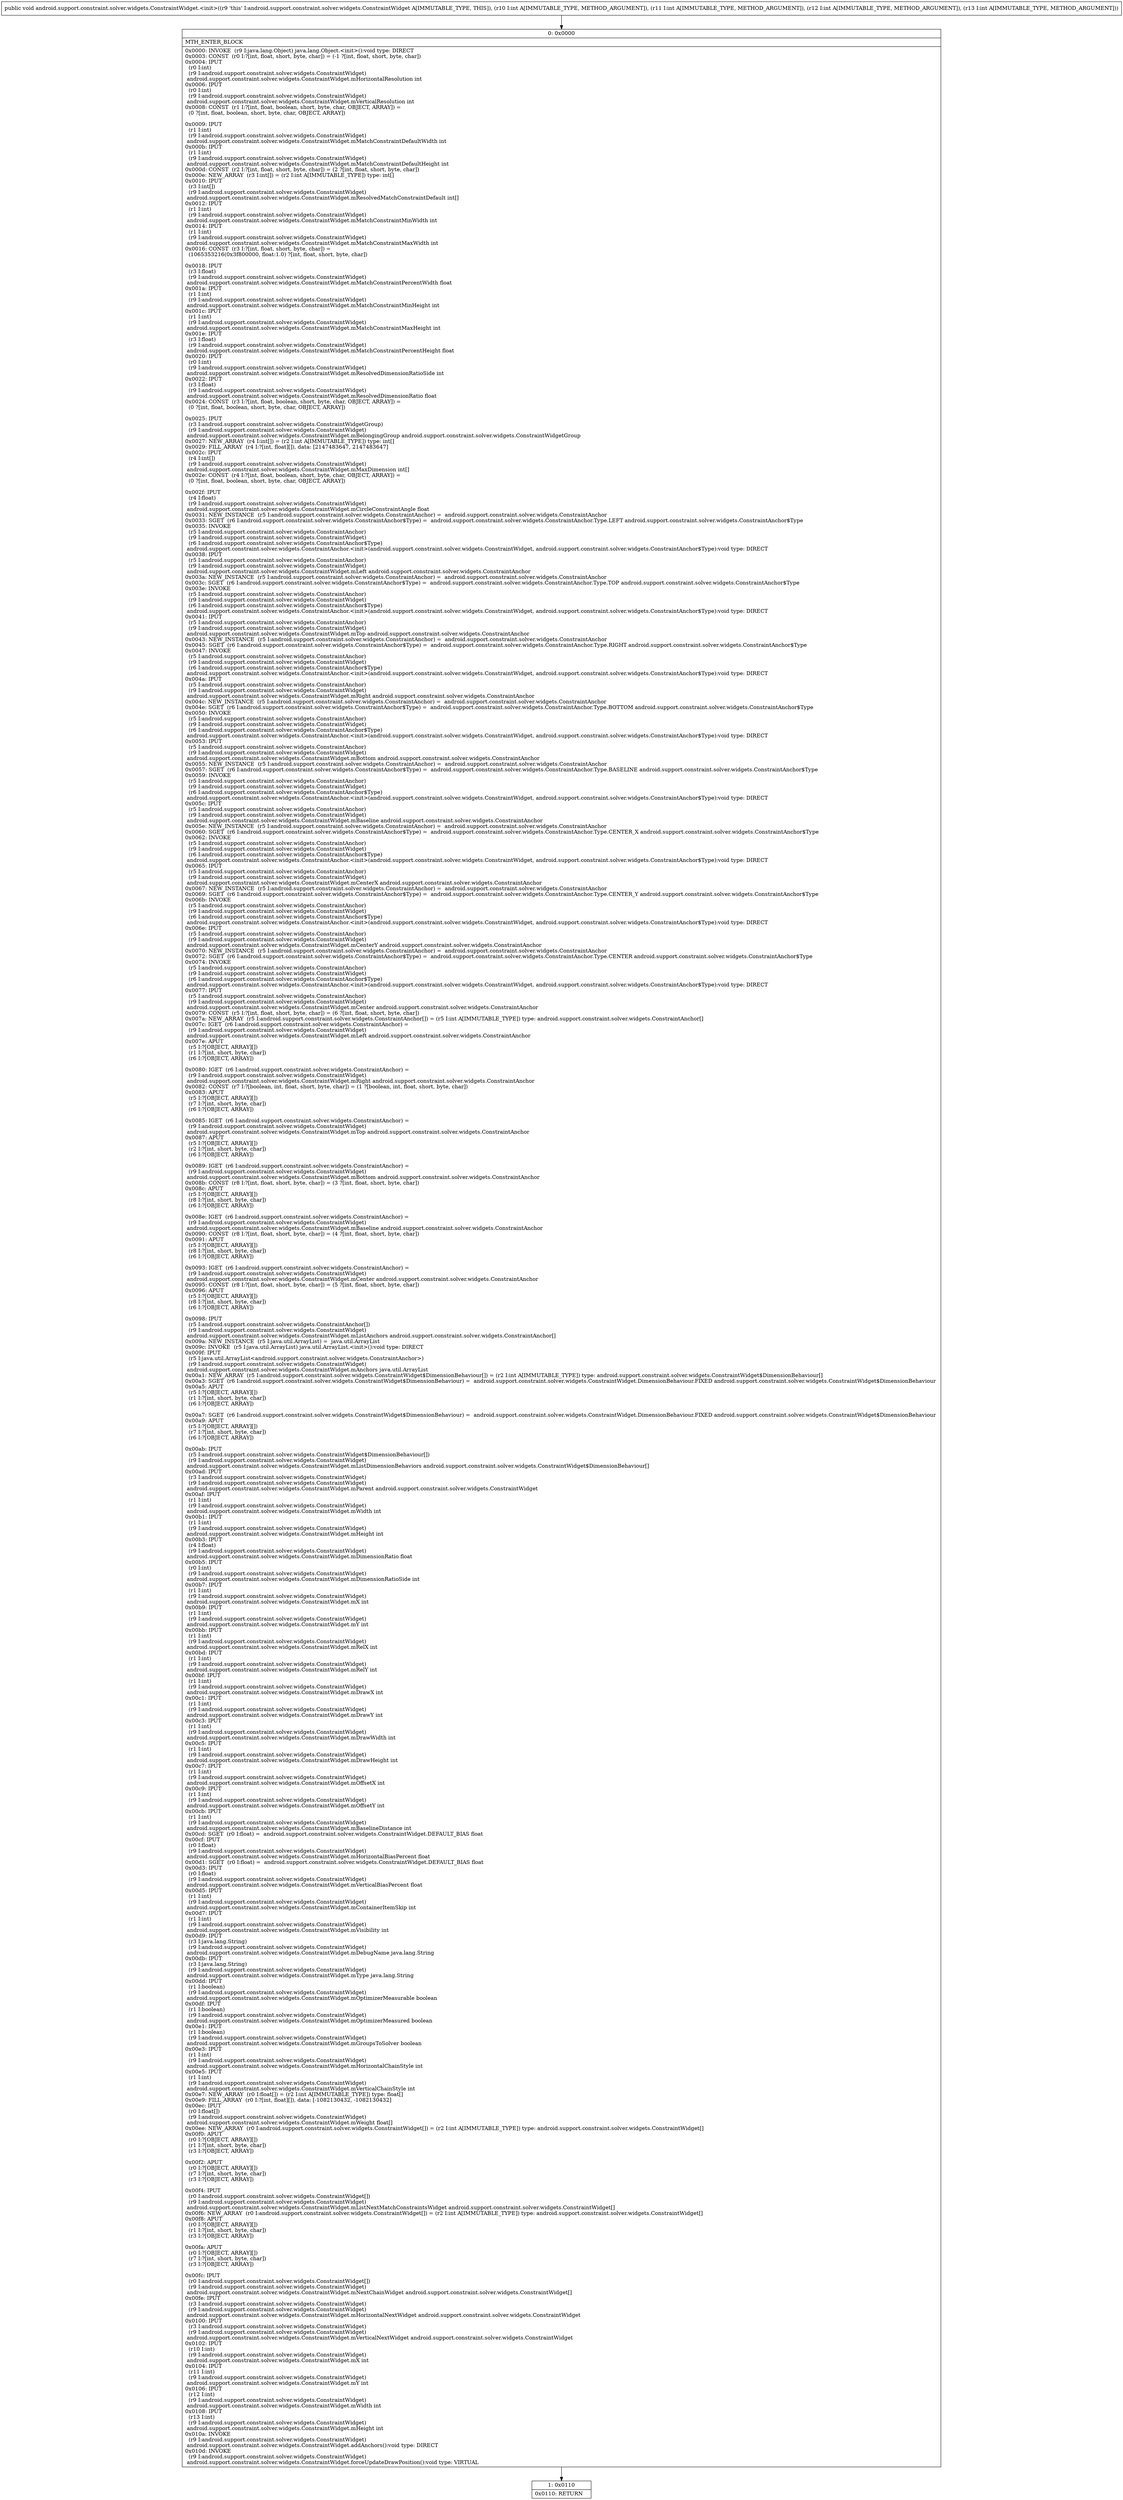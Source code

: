 digraph "CFG forandroid.support.constraint.solver.widgets.ConstraintWidget.\<init\>(IIII)V" {
Node_0 [shape=record,label="{0\:\ 0x0000|MTH_ENTER_BLOCK\l|0x0000: INVOKE  (r9 I:java.lang.Object) java.lang.Object.\<init\>():void type: DIRECT \l0x0003: CONST  (r0 I:?[int, float, short, byte, char]) = (\-1 ?[int, float, short, byte, char]) \l0x0004: IPUT  \l  (r0 I:int)\l  (r9 I:android.support.constraint.solver.widgets.ConstraintWidget)\l android.support.constraint.solver.widgets.ConstraintWidget.mHorizontalResolution int \l0x0006: IPUT  \l  (r0 I:int)\l  (r9 I:android.support.constraint.solver.widgets.ConstraintWidget)\l android.support.constraint.solver.widgets.ConstraintWidget.mVerticalResolution int \l0x0008: CONST  (r1 I:?[int, float, boolean, short, byte, char, OBJECT, ARRAY]) = \l  (0 ?[int, float, boolean, short, byte, char, OBJECT, ARRAY])\l \l0x0009: IPUT  \l  (r1 I:int)\l  (r9 I:android.support.constraint.solver.widgets.ConstraintWidget)\l android.support.constraint.solver.widgets.ConstraintWidget.mMatchConstraintDefaultWidth int \l0x000b: IPUT  \l  (r1 I:int)\l  (r9 I:android.support.constraint.solver.widgets.ConstraintWidget)\l android.support.constraint.solver.widgets.ConstraintWidget.mMatchConstraintDefaultHeight int \l0x000d: CONST  (r2 I:?[int, float, short, byte, char]) = (2 ?[int, float, short, byte, char]) \l0x000e: NEW_ARRAY  (r3 I:int[]) = (r2 I:int A[IMMUTABLE_TYPE]) type: int[] \l0x0010: IPUT  \l  (r3 I:int[])\l  (r9 I:android.support.constraint.solver.widgets.ConstraintWidget)\l android.support.constraint.solver.widgets.ConstraintWidget.mResolvedMatchConstraintDefault int[] \l0x0012: IPUT  \l  (r1 I:int)\l  (r9 I:android.support.constraint.solver.widgets.ConstraintWidget)\l android.support.constraint.solver.widgets.ConstraintWidget.mMatchConstraintMinWidth int \l0x0014: IPUT  \l  (r1 I:int)\l  (r9 I:android.support.constraint.solver.widgets.ConstraintWidget)\l android.support.constraint.solver.widgets.ConstraintWidget.mMatchConstraintMaxWidth int \l0x0016: CONST  (r3 I:?[int, float, short, byte, char]) = \l  (1065353216(0x3f800000, float:1.0) ?[int, float, short, byte, char])\l \l0x0018: IPUT  \l  (r3 I:float)\l  (r9 I:android.support.constraint.solver.widgets.ConstraintWidget)\l android.support.constraint.solver.widgets.ConstraintWidget.mMatchConstraintPercentWidth float \l0x001a: IPUT  \l  (r1 I:int)\l  (r9 I:android.support.constraint.solver.widgets.ConstraintWidget)\l android.support.constraint.solver.widgets.ConstraintWidget.mMatchConstraintMinHeight int \l0x001c: IPUT  \l  (r1 I:int)\l  (r9 I:android.support.constraint.solver.widgets.ConstraintWidget)\l android.support.constraint.solver.widgets.ConstraintWidget.mMatchConstraintMaxHeight int \l0x001e: IPUT  \l  (r3 I:float)\l  (r9 I:android.support.constraint.solver.widgets.ConstraintWidget)\l android.support.constraint.solver.widgets.ConstraintWidget.mMatchConstraintPercentHeight float \l0x0020: IPUT  \l  (r0 I:int)\l  (r9 I:android.support.constraint.solver.widgets.ConstraintWidget)\l android.support.constraint.solver.widgets.ConstraintWidget.mResolvedDimensionRatioSide int \l0x0022: IPUT  \l  (r3 I:float)\l  (r9 I:android.support.constraint.solver.widgets.ConstraintWidget)\l android.support.constraint.solver.widgets.ConstraintWidget.mResolvedDimensionRatio float \l0x0024: CONST  (r3 I:?[int, float, boolean, short, byte, char, OBJECT, ARRAY]) = \l  (0 ?[int, float, boolean, short, byte, char, OBJECT, ARRAY])\l \l0x0025: IPUT  \l  (r3 I:android.support.constraint.solver.widgets.ConstraintWidgetGroup)\l  (r9 I:android.support.constraint.solver.widgets.ConstraintWidget)\l android.support.constraint.solver.widgets.ConstraintWidget.mBelongingGroup android.support.constraint.solver.widgets.ConstraintWidgetGroup \l0x0027: NEW_ARRAY  (r4 I:int[]) = (r2 I:int A[IMMUTABLE_TYPE]) type: int[] \l0x0029: FILL_ARRAY  (r4 I:?[int, float][]), data: [2147483647, 2147483647] \l0x002c: IPUT  \l  (r4 I:int[])\l  (r9 I:android.support.constraint.solver.widgets.ConstraintWidget)\l android.support.constraint.solver.widgets.ConstraintWidget.mMaxDimension int[] \l0x002e: CONST  (r4 I:?[int, float, boolean, short, byte, char, OBJECT, ARRAY]) = \l  (0 ?[int, float, boolean, short, byte, char, OBJECT, ARRAY])\l \l0x002f: IPUT  \l  (r4 I:float)\l  (r9 I:android.support.constraint.solver.widgets.ConstraintWidget)\l android.support.constraint.solver.widgets.ConstraintWidget.mCircleConstraintAngle float \l0x0031: NEW_INSTANCE  (r5 I:android.support.constraint.solver.widgets.ConstraintAnchor) =  android.support.constraint.solver.widgets.ConstraintAnchor \l0x0033: SGET  (r6 I:android.support.constraint.solver.widgets.ConstraintAnchor$Type) =  android.support.constraint.solver.widgets.ConstraintAnchor.Type.LEFT android.support.constraint.solver.widgets.ConstraintAnchor$Type \l0x0035: INVOKE  \l  (r5 I:android.support.constraint.solver.widgets.ConstraintAnchor)\l  (r9 I:android.support.constraint.solver.widgets.ConstraintWidget)\l  (r6 I:android.support.constraint.solver.widgets.ConstraintAnchor$Type)\l android.support.constraint.solver.widgets.ConstraintAnchor.\<init\>(android.support.constraint.solver.widgets.ConstraintWidget, android.support.constraint.solver.widgets.ConstraintAnchor$Type):void type: DIRECT \l0x0038: IPUT  \l  (r5 I:android.support.constraint.solver.widgets.ConstraintAnchor)\l  (r9 I:android.support.constraint.solver.widgets.ConstraintWidget)\l android.support.constraint.solver.widgets.ConstraintWidget.mLeft android.support.constraint.solver.widgets.ConstraintAnchor \l0x003a: NEW_INSTANCE  (r5 I:android.support.constraint.solver.widgets.ConstraintAnchor) =  android.support.constraint.solver.widgets.ConstraintAnchor \l0x003c: SGET  (r6 I:android.support.constraint.solver.widgets.ConstraintAnchor$Type) =  android.support.constraint.solver.widgets.ConstraintAnchor.Type.TOP android.support.constraint.solver.widgets.ConstraintAnchor$Type \l0x003e: INVOKE  \l  (r5 I:android.support.constraint.solver.widgets.ConstraintAnchor)\l  (r9 I:android.support.constraint.solver.widgets.ConstraintWidget)\l  (r6 I:android.support.constraint.solver.widgets.ConstraintAnchor$Type)\l android.support.constraint.solver.widgets.ConstraintAnchor.\<init\>(android.support.constraint.solver.widgets.ConstraintWidget, android.support.constraint.solver.widgets.ConstraintAnchor$Type):void type: DIRECT \l0x0041: IPUT  \l  (r5 I:android.support.constraint.solver.widgets.ConstraintAnchor)\l  (r9 I:android.support.constraint.solver.widgets.ConstraintWidget)\l android.support.constraint.solver.widgets.ConstraintWidget.mTop android.support.constraint.solver.widgets.ConstraintAnchor \l0x0043: NEW_INSTANCE  (r5 I:android.support.constraint.solver.widgets.ConstraintAnchor) =  android.support.constraint.solver.widgets.ConstraintAnchor \l0x0045: SGET  (r6 I:android.support.constraint.solver.widgets.ConstraintAnchor$Type) =  android.support.constraint.solver.widgets.ConstraintAnchor.Type.RIGHT android.support.constraint.solver.widgets.ConstraintAnchor$Type \l0x0047: INVOKE  \l  (r5 I:android.support.constraint.solver.widgets.ConstraintAnchor)\l  (r9 I:android.support.constraint.solver.widgets.ConstraintWidget)\l  (r6 I:android.support.constraint.solver.widgets.ConstraintAnchor$Type)\l android.support.constraint.solver.widgets.ConstraintAnchor.\<init\>(android.support.constraint.solver.widgets.ConstraintWidget, android.support.constraint.solver.widgets.ConstraintAnchor$Type):void type: DIRECT \l0x004a: IPUT  \l  (r5 I:android.support.constraint.solver.widgets.ConstraintAnchor)\l  (r9 I:android.support.constraint.solver.widgets.ConstraintWidget)\l android.support.constraint.solver.widgets.ConstraintWidget.mRight android.support.constraint.solver.widgets.ConstraintAnchor \l0x004c: NEW_INSTANCE  (r5 I:android.support.constraint.solver.widgets.ConstraintAnchor) =  android.support.constraint.solver.widgets.ConstraintAnchor \l0x004e: SGET  (r6 I:android.support.constraint.solver.widgets.ConstraintAnchor$Type) =  android.support.constraint.solver.widgets.ConstraintAnchor.Type.BOTTOM android.support.constraint.solver.widgets.ConstraintAnchor$Type \l0x0050: INVOKE  \l  (r5 I:android.support.constraint.solver.widgets.ConstraintAnchor)\l  (r9 I:android.support.constraint.solver.widgets.ConstraintWidget)\l  (r6 I:android.support.constraint.solver.widgets.ConstraintAnchor$Type)\l android.support.constraint.solver.widgets.ConstraintAnchor.\<init\>(android.support.constraint.solver.widgets.ConstraintWidget, android.support.constraint.solver.widgets.ConstraintAnchor$Type):void type: DIRECT \l0x0053: IPUT  \l  (r5 I:android.support.constraint.solver.widgets.ConstraintAnchor)\l  (r9 I:android.support.constraint.solver.widgets.ConstraintWidget)\l android.support.constraint.solver.widgets.ConstraintWidget.mBottom android.support.constraint.solver.widgets.ConstraintAnchor \l0x0055: NEW_INSTANCE  (r5 I:android.support.constraint.solver.widgets.ConstraintAnchor) =  android.support.constraint.solver.widgets.ConstraintAnchor \l0x0057: SGET  (r6 I:android.support.constraint.solver.widgets.ConstraintAnchor$Type) =  android.support.constraint.solver.widgets.ConstraintAnchor.Type.BASELINE android.support.constraint.solver.widgets.ConstraintAnchor$Type \l0x0059: INVOKE  \l  (r5 I:android.support.constraint.solver.widgets.ConstraintAnchor)\l  (r9 I:android.support.constraint.solver.widgets.ConstraintWidget)\l  (r6 I:android.support.constraint.solver.widgets.ConstraintAnchor$Type)\l android.support.constraint.solver.widgets.ConstraintAnchor.\<init\>(android.support.constraint.solver.widgets.ConstraintWidget, android.support.constraint.solver.widgets.ConstraintAnchor$Type):void type: DIRECT \l0x005c: IPUT  \l  (r5 I:android.support.constraint.solver.widgets.ConstraintAnchor)\l  (r9 I:android.support.constraint.solver.widgets.ConstraintWidget)\l android.support.constraint.solver.widgets.ConstraintWidget.mBaseline android.support.constraint.solver.widgets.ConstraintAnchor \l0x005e: NEW_INSTANCE  (r5 I:android.support.constraint.solver.widgets.ConstraintAnchor) =  android.support.constraint.solver.widgets.ConstraintAnchor \l0x0060: SGET  (r6 I:android.support.constraint.solver.widgets.ConstraintAnchor$Type) =  android.support.constraint.solver.widgets.ConstraintAnchor.Type.CENTER_X android.support.constraint.solver.widgets.ConstraintAnchor$Type \l0x0062: INVOKE  \l  (r5 I:android.support.constraint.solver.widgets.ConstraintAnchor)\l  (r9 I:android.support.constraint.solver.widgets.ConstraintWidget)\l  (r6 I:android.support.constraint.solver.widgets.ConstraintAnchor$Type)\l android.support.constraint.solver.widgets.ConstraintAnchor.\<init\>(android.support.constraint.solver.widgets.ConstraintWidget, android.support.constraint.solver.widgets.ConstraintAnchor$Type):void type: DIRECT \l0x0065: IPUT  \l  (r5 I:android.support.constraint.solver.widgets.ConstraintAnchor)\l  (r9 I:android.support.constraint.solver.widgets.ConstraintWidget)\l android.support.constraint.solver.widgets.ConstraintWidget.mCenterX android.support.constraint.solver.widgets.ConstraintAnchor \l0x0067: NEW_INSTANCE  (r5 I:android.support.constraint.solver.widgets.ConstraintAnchor) =  android.support.constraint.solver.widgets.ConstraintAnchor \l0x0069: SGET  (r6 I:android.support.constraint.solver.widgets.ConstraintAnchor$Type) =  android.support.constraint.solver.widgets.ConstraintAnchor.Type.CENTER_Y android.support.constraint.solver.widgets.ConstraintAnchor$Type \l0x006b: INVOKE  \l  (r5 I:android.support.constraint.solver.widgets.ConstraintAnchor)\l  (r9 I:android.support.constraint.solver.widgets.ConstraintWidget)\l  (r6 I:android.support.constraint.solver.widgets.ConstraintAnchor$Type)\l android.support.constraint.solver.widgets.ConstraintAnchor.\<init\>(android.support.constraint.solver.widgets.ConstraintWidget, android.support.constraint.solver.widgets.ConstraintAnchor$Type):void type: DIRECT \l0x006e: IPUT  \l  (r5 I:android.support.constraint.solver.widgets.ConstraintAnchor)\l  (r9 I:android.support.constraint.solver.widgets.ConstraintWidget)\l android.support.constraint.solver.widgets.ConstraintWidget.mCenterY android.support.constraint.solver.widgets.ConstraintAnchor \l0x0070: NEW_INSTANCE  (r5 I:android.support.constraint.solver.widgets.ConstraintAnchor) =  android.support.constraint.solver.widgets.ConstraintAnchor \l0x0072: SGET  (r6 I:android.support.constraint.solver.widgets.ConstraintAnchor$Type) =  android.support.constraint.solver.widgets.ConstraintAnchor.Type.CENTER android.support.constraint.solver.widgets.ConstraintAnchor$Type \l0x0074: INVOKE  \l  (r5 I:android.support.constraint.solver.widgets.ConstraintAnchor)\l  (r9 I:android.support.constraint.solver.widgets.ConstraintWidget)\l  (r6 I:android.support.constraint.solver.widgets.ConstraintAnchor$Type)\l android.support.constraint.solver.widgets.ConstraintAnchor.\<init\>(android.support.constraint.solver.widgets.ConstraintWidget, android.support.constraint.solver.widgets.ConstraintAnchor$Type):void type: DIRECT \l0x0077: IPUT  \l  (r5 I:android.support.constraint.solver.widgets.ConstraintAnchor)\l  (r9 I:android.support.constraint.solver.widgets.ConstraintWidget)\l android.support.constraint.solver.widgets.ConstraintWidget.mCenter android.support.constraint.solver.widgets.ConstraintAnchor \l0x0079: CONST  (r5 I:?[int, float, short, byte, char]) = (6 ?[int, float, short, byte, char]) \l0x007a: NEW_ARRAY  (r5 I:android.support.constraint.solver.widgets.ConstraintAnchor[]) = (r5 I:int A[IMMUTABLE_TYPE]) type: android.support.constraint.solver.widgets.ConstraintAnchor[] \l0x007c: IGET  (r6 I:android.support.constraint.solver.widgets.ConstraintAnchor) = \l  (r9 I:android.support.constraint.solver.widgets.ConstraintWidget)\l android.support.constraint.solver.widgets.ConstraintWidget.mLeft android.support.constraint.solver.widgets.ConstraintAnchor \l0x007e: APUT  \l  (r5 I:?[OBJECT, ARRAY][])\l  (r1 I:?[int, short, byte, char])\l  (r6 I:?[OBJECT, ARRAY])\l \l0x0080: IGET  (r6 I:android.support.constraint.solver.widgets.ConstraintAnchor) = \l  (r9 I:android.support.constraint.solver.widgets.ConstraintWidget)\l android.support.constraint.solver.widgets.ConstraintWidget.mRight android.support.constraint.solver.widgets.ConstraintAnchor \l0x0082: CONST  (r7 I:?[boolean, int, float, short, byte, char]) = (1 ?[boolean, int, float, short, byte, char]) \l0x0083: APUT  \l  (r5 I:?[OBJECT, ARRAY][])\l  (r7 I:?[int, short, byte, char])\l  (r6 I:?[OBJECT, ARRAY])\l \l0x0085: IGET  (r6 I:android.support.constraint.solver.widgets.ConstraintAnchor) = \l  (r9 I:android.support.constraint.solver.widgets.ConstraintWidget)\l android.support.constraint.solver.widgets.ConstraintWidget.mTop android.support.constraint.solver.widgets.ConstraintAnchor \l0x0087: APUT  \l  (r5 I:?[OBJECT, ARRAY][])\l  (r2 I:?[int, short, byte, char])\l  (r6 I:?[OBJECT, ARRAY])\l \l0x0089: IGET  (r6 I:android.support.constraint.solver.widgets.ConstraintAnchor) = \l  (r9 I:android.support.constraint.solver.widgets.ConstraintWidget)\l android.support.constraint.solver.widgets.ConstraintWidget.mBottom android.support.constraint.solver.widgets.ConstraintAnchor \l0x008b: CONST  (r8 I:?[int, float, short, byte, char]) = (3 ?[int, float, short, byte, char]) \l0x008c: APUT  \l  (r5 I:?[OBJECT, ARRAY][])\l  (r8 I:?[int, short, byte, char])\l  (r6 I:?[OBJECT, ARRAY])\l \l0x008e: IGET  (r6 I:android.support.constraint.solver.widgets.ConstraintAnchor) = \l  (r9 I:android.support.constraint.solver.widgets.ConstraintWidget)\l android.support.constraint.solver.widgets.ConstraintWidget.mBaseline android.support.constraint.solver.widgets.ConstraintAnchor \l0x0090: CONST  (r8 I:?[int, float, short, byte, char]) = (4 ?[int, float, short, byte, char]) \l0x0091: APUT  \l  (r5 I:?[OBJECT, ARRAY][])\l  (r8 I:?[int, short, byte, char])\l  (r6 I:?[OBJECT, ARRAY])\l \l0x0093: IGET  (r6 I:android.support.constraint.solver.widgets.ConstraintAnchor) = \l  (r9 I:android.support.constraint.solver.widgets.ConstraintWidget)\l android.support.constraint.solver.widgets.ConstraintWidget.mCenter android.support.constraint.solver.widgets.ConstraintAnchor \l0x0095: CONST  (r8 I:?[int, float, short, byte, char]) = (5 ?[int, float, short, byte, char]) \l0x0096: APUT  \l  (r5 I:?[OBJECT, ARRAY][])\l  (r8 I:?[int, short, byte, char])\l  (r6 I:?[OBJECT, ARRAY])\l \l0x0098: IPUT  \l  (r5 I:android.support.constraint.solver.widgets.ConstraintAnchor[])\l  (r9 I:android.support.constraint.solver.widgets.ConstraintWidget)\l android.support.constraint.solver.widgets.ConstraintWidget.mListAnchors android.support.constraint.solver.widgets.ConstraintAnchor[] \l0x009a: NEW_INSTANCE  (r5 I:java.util.ArrayList) =  java.util.ArrayList \l0x009c: INVOKE  (r5 I:java.util.ArrayList) java.util.ArrayList.\<init\>():void type: DIRECT \l0x009f: IPUT  \l  (r5 I:java.util.ArrayList\<android.support.constraint.solver.widgets.ConstraintAnchor\>)\l  (r9 I:android.support.constraint.solver.widgets.ConstraintWidget)\l android.support.constraint.solver.widgets.ConstraintWidget.mAnchors java.util.ArrayList \l0x00a1: NEW_ARRAY  (r5 I:android.support.constraint.solver.widgets.ConstraintWidget$DimensionBehaviour[]) = (r2 I:int A[IMMUTABLE_TYPE]) type: android.support.constraint.solver.widgets.ConstraintWidget$DimensionBehaviour[] \l0x00a3: SGET  (r6 I:android.support.constraint.solver.widgets.ConstraintWidget$DimensionBehaviour) =  android.support.constraint.solver.widgets.ConstraintWidget.DimensionBehaviour.FIXED android.support.constraint.solver.widgets.ConstraintWidget$DimensionBehaviour \l0x00a5: APUT  \l  (r5 I:?[OBJECT, ARRAY][])\l  (r1 I:?[int, short, byte, char])\l  (r6 I:?[OBJECT, ARRAY])\l \l0x00a7: SGET  (r6 I:android.support.constraint.solver.widgets.ConstraintWidget$DimensionBehaviour) =  android.support.constraint.solver.widgets.ConstraintWidget.DimensionBehaviour.FIXED android.support.constraint.solver.widgets.ConstraintWidget$DimensionBehaviour \l0x00a9: APUT  \l  (r5 I:?[OBJECT, ARRAY][])\l  (r7 I:?[int, short, byte, char])\l  (r6 I:?[OBJECT, ARRAY])\l \l0x00ab: IPUT  \l  (r5 I:android.support.constraint.solver.widgets.ConstraintWidget$DimensionBehaviour[])\l  (r9 I:android.support.constraint.solver.widgets.ConstraintWidget)\l android.support.constraint.solver.widgets.ConstraintWidget.mListDimensionBehaviors android.support.constraint.solver.widgets.ConstraintWidget$DimensionBehaviour[] \l0x00ad: IPUT  \l  (r3 I:android.support.constraint.solver.widgets.ConstraintWidget)\l  (r9 I:android.support.constraint.solver.widgets.ConstraintWidget)\l android.support.constraint.solver.widgets.ConstraintWidget.mParent android.support.constraint.solver.widgets.ConstraintWidget \l0x00af: IPUT  \l  (r1 I:int)\l  (r9 I:android.support.constraint.solver.widgets.ConstraintWidget)\l android.support.constraint.solver.widgets.ConstraintWidget.mWidth int \l0x00b1: IPUT  \l  (r1 I:int)\l  (r9 I:android.support.constraint.solver.widgets.ConstraintWidget)\l android.support.constraint.solver.widgets.ConstraintWidget.mHeight int \l0x00b3: IPUT  \l  (r4 I:float)\l  (r9 I:android.support.constraint.solver.widgets.ConstraintWidget)\l android.support.constraint.solver.widgets.ConstraintWidget.mDimensionRatio float \l0x00b5: IPUT  \l  (r0 I:int)\l  (r9 I:android.support.constraint.solver.widgets.ConstraintWidget)\l android.support.constraint.solver.widgets.ConstraintWidget.mDimensionRatioSide int \l0x00b7: IPUT  \l  (r1 I:int)\l  (r9 I:android.support.constraint.solver.widgets.ConstraintWidget)\l android.support.constraint.solver.widgets.ConstraintWidget.mX int \l0x00b9: IPUT  \l  (r1 I:int)\l  (r9 I:android.support.constraint.solver.widgets.ConstraintWidget)\l android.support.constraint.solver.widgets.ConstraintWidget.mY int \l0x00bb: IPUT  \l  (r1 I:int)\l  (r9 I:android.support.constraint.solver.widgets.ConstraintWidget)\l android.support.constraint.solver.widgets.ConstraintWidget.mRelX int \l0x00bd: IPUT  \l  (r1 I:int)\l  (r9 I:android.support.constraint.solver.widgets.ConstraintWidget)\l android.support.constraint.solver.widgets.ConstraintWidget.mRelY int \l0x00bf: IPUT  \l  (r1 I:int)\l  (r9 I:android.support.constraint.solver.widgets.ConstraintWidget)\l android.support.constraint.solver.widgets.ConstraintWidget.mDrawX int \l0x00c1: IPUT  \l  (r1 I:int)\l  (r9 I:android.support.constraint.solver.widgets.ConstraintWidget)\l android.support.constraint.solver.widgets.ConstraintWidget.mDrawY int \l0x00c3: IPUT  \l  (r1 I:int)\l  (r9 I:android.support.constraint.solver.widgets.ConstraintWidget)\l android.support.constraint.solver.widgets.ConstraintWidget.mDrawWidth int \l0x00c5: IPUT  \l  (r1 I:int)\l  (r9 I:android.support.constraint.solver.widgets.ConstraintWidget)\l android.support.constraint.solver.widgets.ConstraintWidget.mDrawHeight int \l0x00c7: IPUT  \l  (r1 I:int)\l  (r9 I:android.support.constraint.solver.widgets.ConstraintWidget)\l android.support.constraint.solver.widgets.ConstraintWidget.mOffsetX int \l0x00c9: IPUT  \l  (r1 I:int)\l  (r9 I:android.support.constraint.solver.widgets.ConstraintWidget)\l android.support.constraint.solver.widgets.ConstraintWidget.mOffsetY int \l0x00cb: IPUT  \l  (r1 I:int)\l  (r9 I:android.support.constraint.solver.widgets.ConstraintWidget)\l android.support.constraint.solver.widgets.ConstraintWidget.mBaselineDistance int \l0x00cd: SGET  (r0 I:float) =  android.support.constraint.solver.widgets.ConstraintWidget.DEFAULT_BIAS float \l0x00cf: IPUT  \l  (r0 I:float)\l  (r9 I:android.support.constraint.solver.widgets.ConstraintWidget)\l android.support.constraint.solver.widgets.ConstraintWidget.mHorizontalBiasPercent float \l0x00d1: SGET  (r0 I:float) =  android.support.constraint.solver.widgets.ConstraintWidget.DEFAULT_BIAS float \l0x00d3: IPUT  \l  (r0 I:float)\l  (r9 I:android.support.constraint.solver.widgets.ConstraintWidget)\l android.support.constraint.solver.widgets.ConstraintWidget.mVerticalBiasPercent float \l0x00d5: IPUT  \l  (r1 I:int)\l  (r9 I:android.support.constraint.solver.widgets.ConstraintWidget)\l android.support.constraint.solver.widgets.ConstraintWidget.mContainerItemSkip int \l0x00d7: IPUT  \l  (r1 I:int)\l  (r9 I:android.support.constraint.solver.widgets.ConstraintWidget)\l android.support.constraint.solver.widgets.ConstraintWidget.mVisibility int \l0x00d9: IPUT  \l  (r3 I:java.lang.String)\l  (r9 I:android.support.constraint.solver.widgets.ConstraintWidget)\l android.support.constraint.solver.widgets.ConstraintWidget.mDebugName java.lang.String \l0x00db: IPUT  \l  (r3 I:java.lang.String)\l  (r9 I:android.support.constraint.solver.widgets.ConstraintWidget)\l android.support.constraint.solver.widgets.ConstraintWidget.mType java.lang.String \l0x00dd: IPUT  \l  (r1 I:boolean)\l  (r9 I:android.support.constraint.solver.widgets.ConstraintWidget)\l android.support.constraint.solver.widgets.ConstraintWidget.mOptimizerMeasurable boolean \l0x00df: IPUT  \l  (r1 I:boolean)\l  (r9 I:android.support.constraint.solver.widgets.ConstraintWidget)\l android.support.constraint.solver.widgets.ConstraintWidget.mOptimizerMeasured boolean \l0x00e1: IPUT  \l  (r1 I:boolean)\l  (r9 I:android.support.constraint.solver.widgets.ConstraintWidget)\l android.support.constraint.solver.widgets.ConstraintWidget.mGroupsToSolver boolean \l0x00e3: IPUT  \l  (r1 I:int)\l  (r9 I:android.support.constraint.solver.widgets.ConstraintWidget)\l android.support.constraint.solver.widgets.ConstraintWidget.mHorizontalChainStyle int \l0x00e5: IPUT  \l  (r1 I:int)\l  (r9 I:android.support.constraint.solver.widgets.ConstraintWidget)\l android.support.constraint.solver.widgets.ConstraintWidget.mVerticalChainStyle int \l0x00e7: NEW_ARRAY  (r0 I:float[]) = (r2 I:int A[IMMUTABLE_TYPE]) type: float[] \l0x00e9: FILL_ARRAY  (r0 I:?[int, float][]), data: [\-1082130432, \-1082130432] \l0x00ec: IPUT  \l  (r0 I:float[])\l  (r9 I:android.support.constraint.solver.widgets.ConstraintWidget)\l android.support.constraint.solver.widgets.ConstraintWidget.mWeight float[] \l0x00ee: NEW_ARRAY  (r0 I:android.support.constraint.solver.widgets.ConstraintWidget[]) = (r2 I:int A[IMMUTABLE_TYPE]) type: android.support.constraint.solver.widgets.ConstraintWidget[] \l0x00f0: APUT  \l  (r0 I:?[OBJECT, ARRAY][])\l  (r1 I:?[int, short, byte, char])\l  (r3 I:?[OBJECT, ARRAY])\l \l0x00f2: APUT  \l  (r0 I:?[OBJECT, ARRAY][])\l  (r7 I:?[int, short, byte, char])\l  (r3 I:?[OBJECT, ARRAY])\l \l0x00f4: IPUT  \l  (r0 I:android.support.constraint.solver.widgets.ConstraintWidget[])\l  (r9 I:android.support.constraint.solver.widgets.ConstraintWidget)\l android.support.constraint.solver.widgets.ConstraintWidget.mListNextMatchConstraintsWidget android.support.constraint.solver.widgets.ConstraintWidget[] \l0x00f6: NEW_ARRAY  (r0 I:android.support.constraint.solver.widgets.ConstraintWidget[]) = (r2 I:int A[IMMUTABLE_TYPE]) type: android.support.constraint.solver.widgets.ConstraintWidget[] \l0x00f8: APUT  \l  (r0 I:?[OBJECT, ARRAY][])\l  (r1 I:?[int, short, byte, char])\l  (r3 I:?[OBJECT, ARRAY])\l \l0x00fa: APUT  \l  (r0 I:?[OBJECT, ARRAY][])\l  (r7 I:?[int, short, byte, char])\l  (r3 I:?[OBJECT, ARRAY])\l \l0x00fc: IPUT  \l  (r0 I:android.support.constraint.solver.widgets.ConstraintWidget[])\l  (r9 I:android.support.constraint.solver.widgets.ConstraintWidget)\l android.support.constraint.solver.widgets.ConstraintWidget.mNextChainWidget android.support.constraint.solver.widgets.ConstraintWidget[] \l0x00fe: IPUT  \l  (r3 I:android.support.constraint.solver.widgets.ConstraintWidget)\l  (r9 I:android.support.constraint.solver.widgets.ConstraintWidget)\l android.support.constraint.solver.widgets.ConstraintWidget.mHorizontalNextWidget android.support.constraint.solver.widgets.ConstraintWidget \l0x0100: IPUT  \l  (r3 I:android.support.constraint.solver.widgets.ConstraintWidget)\l  (r9 I:android.support.constraint.solver.widgets.ConstraintWidget)\l android.support.constraint.solver.widgets.ConstraintWidget.mVerticalNextWidget android.support.constraint.solver.widgets.ConstraintWidget \l0x0102: IPUT  \l  (r10 I:int)\l  (r9 I:android.support.constraint.solver.widgets.ConstraintWidget)\l android.support.constraint.solver.widgets.ConstraintWidget.mX int \l0x0104: IPUT  \l  (r11 I:int)\l  (r9 I:android.support.constraint.solver.widgets.ConstraintWidget)\l android.support.constraint.solver.widgets.ConstraintWidget.mY int \l0x0106: IPUT  \l  (r12 I:int)\l  (r9 I:android.support.constraint.solver.widgets.ConstraintWidget)\l android.support.constraint.solver.widgets.ConstraintWidget.mWidth int \l0x0108: IPUT  \l  (r13 I:int)\l  (r9 I:android.support.constraint.solver.widgets.ConstraintWidget)\l android.support.constraint.solver.widgets.ConstraintWidget.mHeight int \l0x010a: INVOKE  \l  (r9 I:android.support.constraint.solver.widgets.ConstraintWidget)\l android.support.constraint.solver.widgets.ConstraintWidget.addAnchors():void type: DIRECT \l0x010d: INVOKE  \l  (r9 I:android.support.constraint.solver.widgets.ConstraintWidget)\l android.support.constraint.solver.widgets.ConstraintWidget.forceUpdateDrawPosition():void type: VIRTUAL \l}"];
Node_1 [shape=record,label="{1\:\ 0x0110|0x0110: RETURN   \l}"];
MethodNode[shape=record,label="{public void android.support.constraint.solver.widgets.ConstraintWidget.\<init\>((r9 'this' I:android.support.constraint.solver.widgets.ConstraintWidget A[IMMUTABLE_TYPE, THIS]), (r10 I:int A[IMMUTABLE_TYPE, METHOD_ARGUMENT]), (r11 I:int A[IMMUTABLE_TYPE, METHOD_ARGUMENT]), (r12 I:int A[IMMUTABLE_TYPE, METHOD_ARGUMENT]), (r13 I:int A[IMMUTABLE_TYPE, METHOD_ARGUMENT])) }"];
MethodNode -> Node_0;
Node_0 -> Node_1;
}

